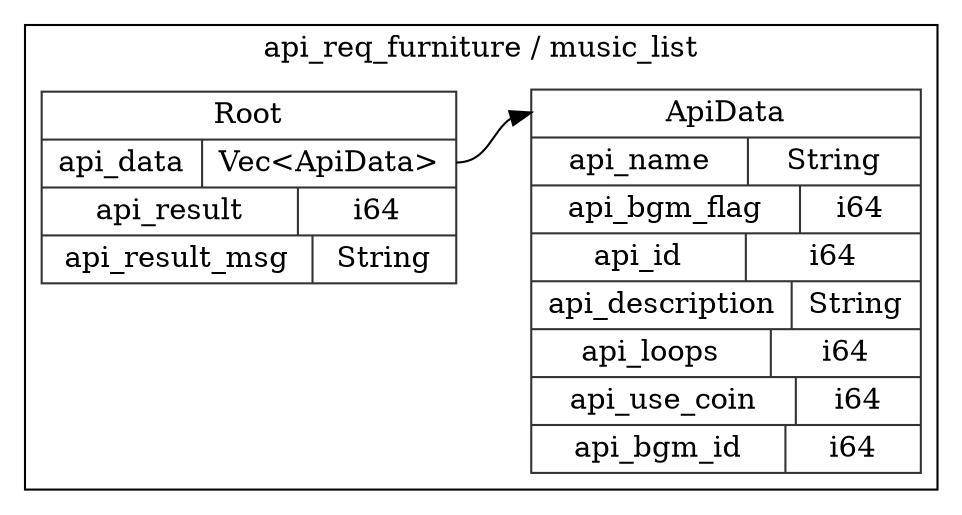 digraph {
  rankdir=LR;
  subgraph cluster_0 {
    label="api_req_furniture / music_list";
    node [style="filled", color=white, style="solid", color=gray20];
    api_req_furniture__music_list__Root [label="<Root> Root  | { api_data | <api_data> Vec\<ApiData\> } | { api_result | <api_result> i64 } | { api_result_msg | <api_result_msg> String }", shape=record];
    api_req_furniture__music_list__ApiData;
    api_req_furniture__music_list__Root:api_data:e -> api_req_furniture__music_list__ApiData:ApiData:w;
    api_req_furniture__music_list__ApiData [label="<ApiData> ApiData  | { api_name | <api_name> String } | { api_bgm_flag | <api_bgm_flag> i64 } | { api_id | <api_id> i64 } | { api_description | <api_description> String } | { api_loops | <api_loops> i64 } | { api_use_coin | <api_use_coin> i64 } | { api_bgm_id | <api_bgm_id> i64 }", shape=record];
  }
}
